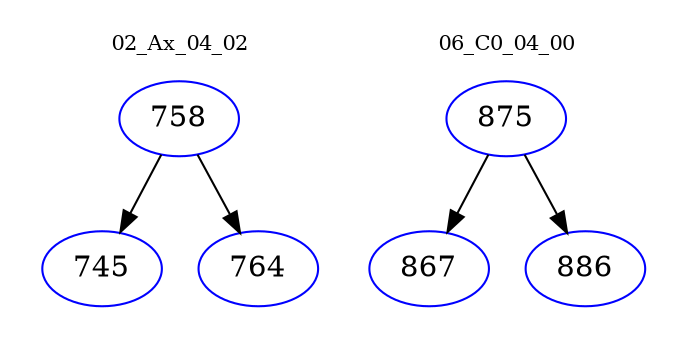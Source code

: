 digraph{
subgraph cluster_0 {
color = white
label = "02_Ax_04_02";
fontsize=10;
T0_758 [label="758", color="blue"]
T0_758 -> T0_745 [color="black"]
T0_745 [label="745", color="blue"]
T0_758 -> T0_764 [color="black"]
T0_764 [label="764", color="blue"]
}
subgraph cluster_1 {
color = white
label = "06_C0_04_00";
fontsize=10;
T1_875 [label="875", color="blue"]
T1_875 -> T1_867 [color="black"]
T1_867 [label="867", color="blue"]
T1_875 -> T1_886 [color="black"]
T1_886 [label="886", color="blue"]
}
}
